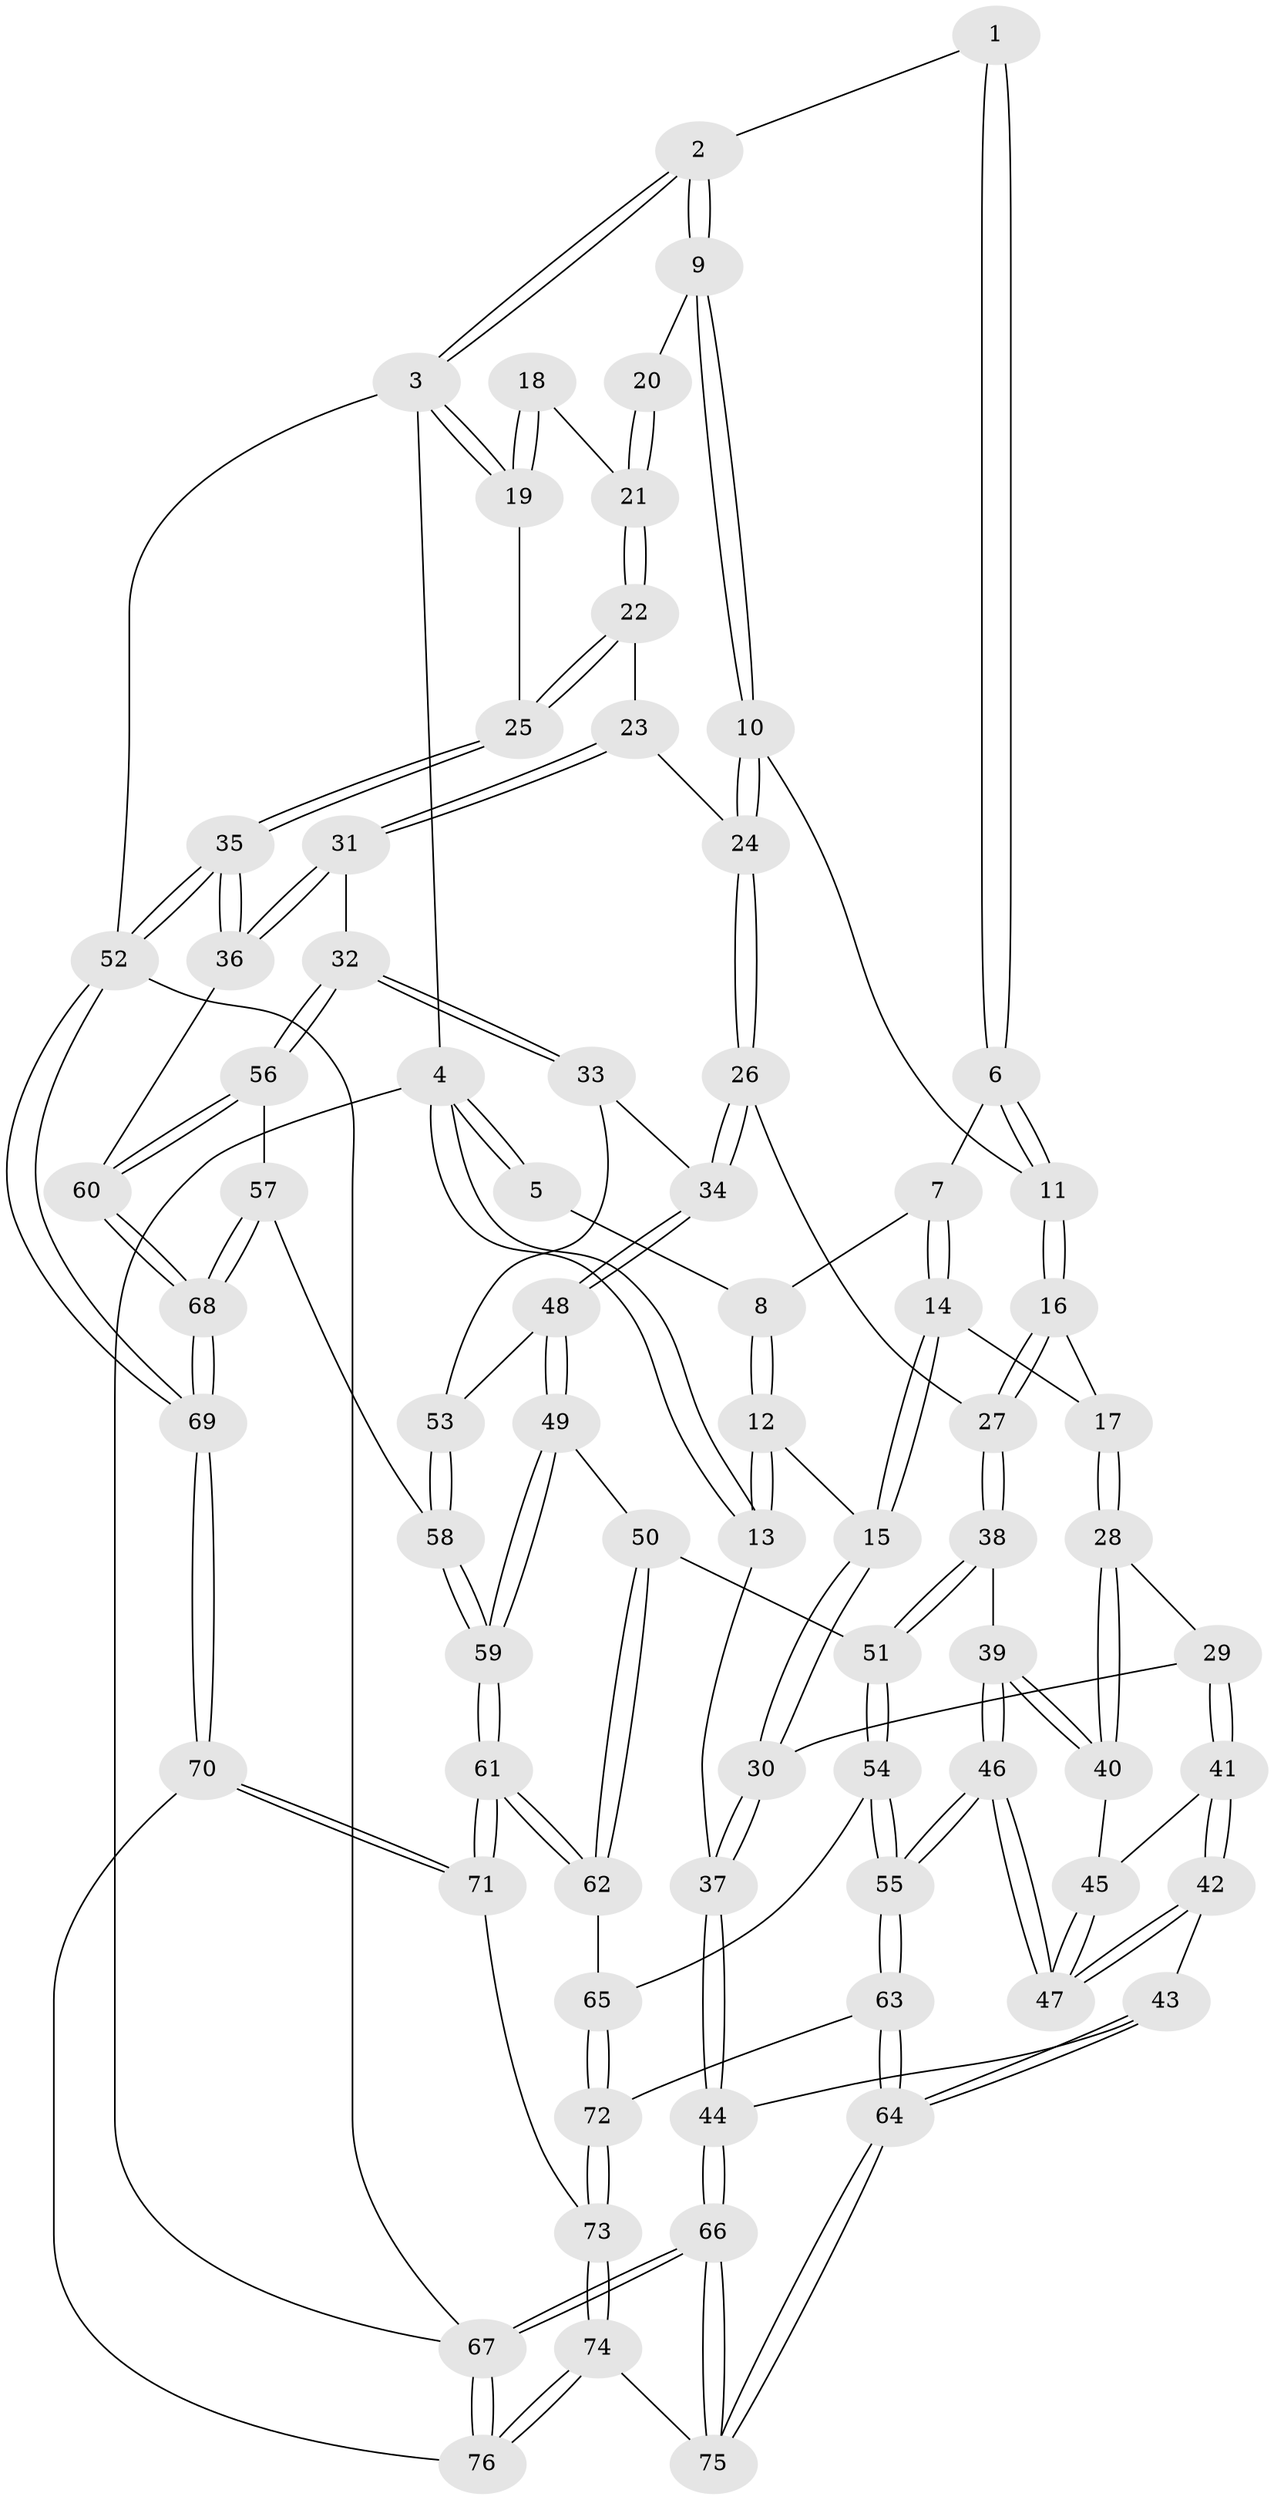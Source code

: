 // Generated by graph-tools (version 1.1) at 2025/11/02/27/25 16:11:51]
// undirected, 76 vertices, 187 edges
graph export_dot {
graph [start="1"]
  node [color=gray90,style=filled];
  1 [pos="+0.36724070662247116+0"];
  2 [pos="+0.6309794511306566+0"];
  3 [pos="+1+0"];
  4 [pos="+0+0"];
  5 [pos="+0+0"];
  6 [pos="+0.3317949613062483+0.03632880763604086"];
  7 [pos="+0.2203130343550623+0.12763941303579937"];
  8 [pos="+0.14973814387271087+0.11694961794524665"];
  9 [pos="+0.6970994785469583+0.09235977186165961"];
  10 [pos="+0.694548128961199+0.09687015531451063"];
  11 [pos="+0.4492453066278988+0.2231999548115962"];
  12 [pos="+0+0.1633453247382104"];
  13 [pos="+0+0.125980206072224"];
  14 [pos="+0.20069474255814604+0.2963731676645965"];
  15 [pos="+0.16821715085500497+0.31790489544380207"];
  16 [pos="+0.4393269456849792+0.30544805981611467"];
  17 [pos="+0.3032940299291741+0.31722206430739974"];
  18 [pos="+0.875223336570359+0.08954468664289326"];
  19 [pos="+1+0"];
  20 [pos="+0.7108519495668075+0.09614262217275213"];
  21 [pos="+0.8977946093440512+0.26753792877033583"];
  22 [pos="+0.9210467751970888+0.295540756629993"];
  23 [pos="+0.9028635851211317+0.3131465061510597"];
  24 [pos="+0.6978808699408277+0.28094207994611703"];
  25 [pos="+1+0.2212776427571919"];
  26 [pos="+0.6487921842053055+0.38681634620484157"];
  27 [pos="+0.46271854780605814+0.34576304635727384"];
  28 [pos="+0.2843241066049662+0.442759937051615"];
  29 [pos="+0.1508190156532279+0.3844095256870122"];
  30 [pos="+0.14875768370425357+0.37652911806427186"];
  31 [pos="+0.8606998467925272+0.4097871766270166"];
  32 [pos="+0.7445063350900762+0.47453428473039017"];
  33 [pos="+0.6843689994089357+0.4380802367884645"];
  34 [pos="+0.6749942793635711+0.43054320956830516"];
  35 [pos="+1+0.6671283780990045"];
  36 [pos="+1+0.6620849034809742"];
  37 [pos="+0+0.4451016818745139"];
  38 [pos="+0.4272082328526098+0.4618750155092814"];
  39 [pos="+0.3727228712845408+0.4818872225030075"];
  40 [pos="+0.28930189705072995+0.4534686906560167"];
  41 [pos="+0.155914708922526+0.49336890579481807"];
  42 [pos="+0.1487060134942994+0.5234597312221412"];
  43 [pos="+0.13951369275106315+0.5300513673524704"];
  44 [pos="+0+0.6567294526926011"];
  45 [pos="+0.267900900081631+0.4727978945112256"];
  46 [pos="+0.27914956675139824+0.5984656070894113"];
  47 [pos="+0.2774390547738729+0.597013133171197"];
  48 [pos="+0.550584044693245+0.5466228465868878"];
  49 [pos="+0.5435669989312931+0.5504535498124603"];
  50 [pos="+0.49783065902962914+0.5511157626636175"];
  51 [pos="+0.466279992230709+0.5422064973868569"];
  52 [pos="+1+1"];
  53 [pos="+0.6220102774726611+0.578268551455797"];
  54 [pos="+0.41097619458232293+0.6562386048035124"];
  55 [pos="+0.30908511024280044+0.7026292367950918"];
  56 [pos="+0.7817754571829115+0.6167125732101771"];
  57 [pos="+0.727708159196783+0.6583580776627966"];
  58 [pos="+0.6528248825092065+0.6864097601169554"];
  59 [pos="+0.6313349068989249+0.7001234472465813"];
  60 [pos="+0.8625229474667206+0.6453183129913023"];
  61 [pos="+0.6008823629558228+0.7330943877572493"];
  62 [pos="+0.5614639991523638+0.7219345226982896"];
  63 [pos="+0.2940108255642975+0.7365491239825328"];
  64 [pos="+0.19513497716129383+0.8052547976016361"];
  65 [pos="+0.5519773971568371+0.7213736098487364"];
  66 [pos="+0+0.9784818922720487"];
  67 [pos="+0+1"];
  68 [pos="+0.7895850808303082+0.8982117545149427"];
  69 [pos="+0.7831430674996867+1"];
  70 [pos="+0.7690910379942004+1"];
  71 [pos="+0.6173776594869288+0.8751161426871776"];
  72 [pos="+0.4112795852659059+0.8137112124218462"];
  73 [pos="+0.42861841356544567+0.8440673644750166"];
  74 [pos="+0.3959672333337662+1"];
  75 [pos="+0.18590596316970306+0.8137525588293261"];
  76 [pos="+0.4610509012494091+1"];
  1 -- 2;
  1 -- 6;
  1 -- 6;
  2 -- 3;
  2 -- 3;
  2 -- 9;
  2 -- 9;
  3 -- 4;
  3 -- 19;
  3 -- 19;
  3 -- 52;
  4 -- 5;
  4 -- 5;
  4 -- 13;
  4 -- 13;
  4 -- 67;
  5 -- 8;
  6 -- 7;
  6 -- 11;
  6 -- 11;
  7 -- 8;
  7 -- 14;
  7 -- 14;
  8 -- 12;
  8 -- 12;
  9 -- 10;
  9 -- 10;
  9 -- 20;
  10 -- 11;
  10 -- 24;
  10 -- 24;
  11 -- 16;
  11 -- 16;
  12 -- 13;
  12 -- 13;
  12 -- 15;
  13 -- 37;
  14 -- 15;
  14 -- 15;
  14 -- 17;
  15 -- 30;
  15 -- 30;
  16 -- 17;
  16 -- 27;
  16 -- 27;
  17 -- 28;
  17 -- 28;
  18 -- 19;
  18 -- 19;
  18 -- 21;
  19 -- 25;
  20 -- 21;
  20 -- 21;
  21 -- 22;
  21 -- 22;
  22 -- 23;
  22 -- 25;
  22 -- 25;
  23 -- 24;
  23 -- 31;
  23 -- 31;
  24 -- 26;
  24 -- 26;
  25 -- 35;
  25 -- 35;
  26 -- 27;
  26 -- 34;
  26 -- 34;
  27 -- 38;
  27 -- 38;
  28 -- 29;
  28 -- 40;
  28 -- 40;
  29 -- 30;
  29 -- 41;
  29 -- 41;
  30 -- 37;
  30 -- 37;
  31 -- 32;
  31 -- 36;
  31 -- 36;
  32 -- 33;
  32 -- 33;
  32 -- 56;
  32 -- 56;
  33 -- 34;
  33 -- 53;
  34 -- 48;
  34 -- 48;
  35 -- 36;
  35 -- 36;
  35 -- 52;
  35 -- 52;
  36 -- 60;
  37 -- 44;
  37 -- 44;
  38 -- 39;
  38 -- 51;
  38 -- 51;
  39 -- 40;
  39 -- 40;
  39 -- 46;
  39 -- 46;
  40 -- 45;
  41 -- 42;
  41 -- 42;
  41 -- 45;
  42 -- 43;
  42 -- 47;
  42 -- 47;
  43 -- 44;
  43 -- 64;
  43 -- 64;
  44 -- 66;
  44 -- 66;
  45 -- 47;
  45 -- 47;
  46 -- 47;
  46 -- 47;
  46 -- 55;
  46 -- 55;
  48 -- 49;
  48 -- 49;
  48 -- 53;
  49 -- 50;
  49 -- 59;
  49 -- 59;
  50 -- 51;
  50 -- 62;
  50 -- 62;
  51 -- 54;
  51 -- 54;
  52 -- 69;
  52 -- 69;
  52 -- 67;
  53 -- 58;
  53 -- 58;
  54 -- 55;
  54 -- 55;
  54 -- 65;
  55 -- 63;
  55 -- 63;
  56 -- 57;
  56 -- 60;
  56 -- 60;
  57 -- 58;
  57 -- 68;
  57 -- 68;
  58 -- 59;
  58 -- 59;
  59 -- 61;
  59 -- 61;
  60 -- 68;
  60 -- 68;
  61 -- 62;
  61 -- 62;
  61 -- 71;
  61 -- 71;
  62 -- 65;
  63 -- 64;
  63 -- 64;
  63 -- 72;
  64 -- 75;
  64 -- 75;
  65 -- 72;
  65 -- 72;
  66 -- 67;
  66 -- 67;
  66 -- 75;
  66 -- 75;
  67 -- 76;
  67 -- 76;
  68 -- 69;
  68 -- 69;
  69 -- 70;
  69 -- 70;
  70 -- 71;
  70 -- 71;
  70 -- 76;
  71 -- 73;
  72 -- 73;
  72 -- 73;
  73 -- 74;
  73 -- 74;
  74 -- 75;
  74 -- 76;
  74 -- 76;
}
